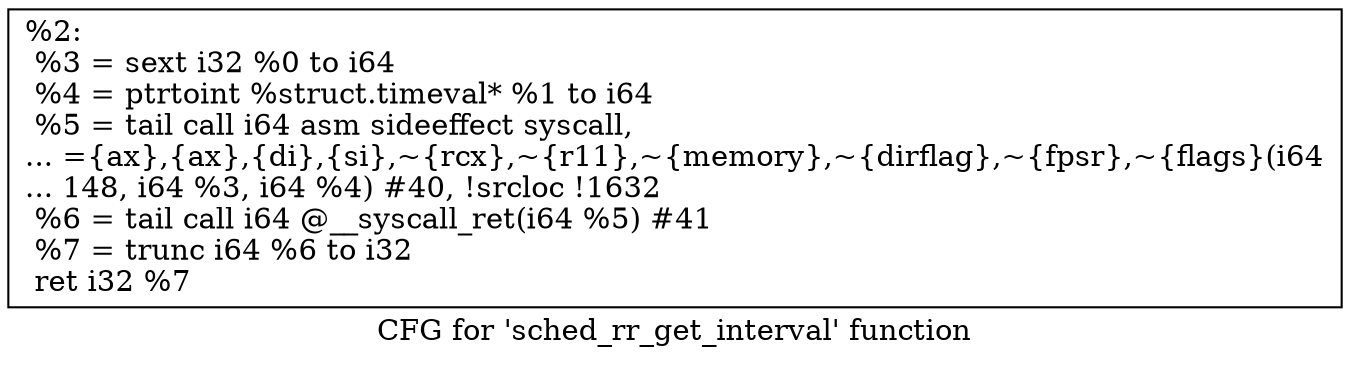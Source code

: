 digraph "CFG for 'sched_rr_get_interval' function" {
	label="CFG for 'sched_rr_get_interval' function";

	Node0x1eceda0 [shape=record,label="{%2:\l  %3 = sext i32 %0 to i64\l  %4 = ptrtoint %struct.timeval* %1 to i64\l  %5 = tail call i64 asm sideeffect syscall,\l... =\{ax\},\{ax\},\{di\},\{si\},~\{rcx\},~\{r11\},~\{memory\},~\{dirflag\},~\{fpsr\},~\{flags\}(i64\l... 148, i64 %3, i64 %4) #40, !srcloc !1632\l  %6 = tail call i64 @__syscall_ret(i64 %5) #41\l  %7 = trunc i64 %6 to i32\l  ret i32 %7\l}"];
}
